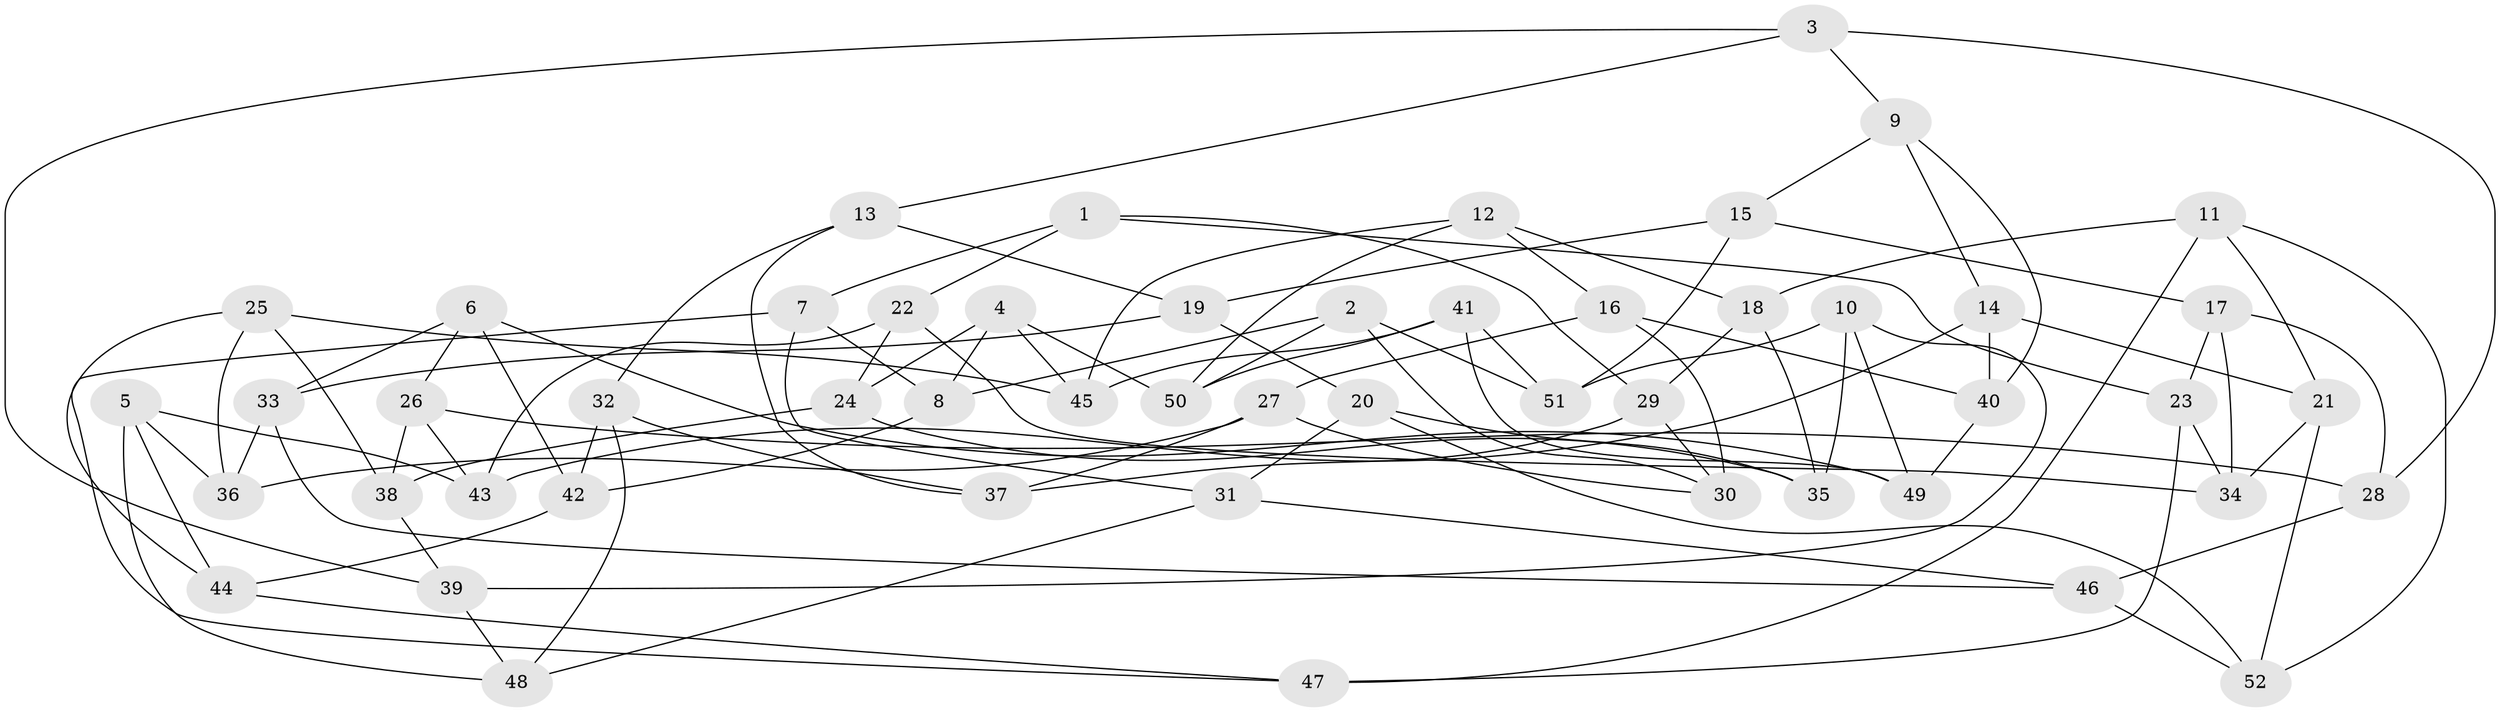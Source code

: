 // coarse degree distribution, {4: 0.5135135135135135, 3: 0.13513513513513514, 5: 0.1891891891891892, 6: 0.16216216216216217}
// Generated by graph-tools (version 1.1) at 2025/38/03/04/25 23:38:09]
// undirected, 52 vertices, 104 edges
graph export_dot {
  node [color=gray90,style=filled];
  1;
  2;
  3;
  4;
  5;
  6;
  7;
  8;
  9;
  10;
  11;
  12;
  13;
  14;
  15;
  16;
  17;
  18;
  19;
  20;
  21;
  22;
  23;
  24;
  25;
  26;
  27;
  28;
  29;
  30;
  31;
  32;
  33;
  34;
  35;
  36;
  37;
  38;
  39;
  40;
  41;
  42;
  43;
  44;
  45;
  46;
  47;
  48;
  49;
  50;
  51;
  52;
  1 -- 23;
  1 -- 22;
  1 -- 7;
  1 -- 29;
  2 -- 8;
  2 -- 50;
  2 -- 51;
  2 -- 30;
  3 -- 13;
  3 -- 28;
  3 -- 9;
  3 -- 39;
  4 -- 24;
  4 -- 50;
  4 -- 8;
  4 -- 45;
  5 -- 44;
  5 -- 43;
  5 -- 48;
  5 -- 36;
  6 -- 49;
  6 -- 33;
  6 -- 42;
  6 -- 26;
  7 -- 47;
  7 -- 31;
  7 -- 8;
  8 -- 42;
  9 -- 15;
  9 -- 40;
  9 -- 14;
  10 -- 49;
  10 -- 39;
  10 -- 35;
  10 -- 51;
  11 -- 18;
  11 -- 21;
  11 -- 47;
  11 -- 52;
  12 -- 50;
  12 -- 45;
  12 -- 18;
  12 -- 16;
  13 -- 32;
  13 -- 37;
  13 -- 19;
  14 -- 21;
  14 -- 40;
  14 -- 43;
  15 -- 17;
  15 -- 51;
  15 -- 19;
  16 -- 27;
  16 -- 40;
  16 -- 30;
  17 -- 34;
  17 -- 28;
  17 -- 23;
  18 -- 35;
  18 -- 29;
  19 -- 20;
  19 -- 33;
  20 -- 31;
  20 -- 35;
  20 -- 52;
  21 -- 52;
  21 -- 34;
  22 -- 24;
  22 -- 43;
  22 -- 34;
  23 -- 34;
  23 -- 47;
  24 -- 38;
  24 -- 35;
  25 -- 36;
  25 -- 38;
  25 -- 44;
  25 -- 45;
  26 -- 43;
  26 -- 38;
  26 -- 28;
  27 -- 30;
  27 -- 36;
  27 -- 37;
  28 -- 46;
  29 -- 30;
  29 -- 37;
  31 -- 46;
  31 -- 48;
  32 -- 48;
  32 -- 42;
  32 -- 37;
  33 -- 46;
  33 -- 36;
  38 -- 39;
  39 -- 48;
  40 -- 49;
  41 -- 50;
  41 -- 49;
  41 -- 51;
  41 -- 45;
  42 -- 44;
  44 -- 47;
  46 -- 52;
}
